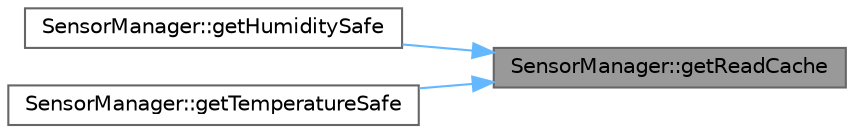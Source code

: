 digraph "SensorManager::getReadCache"
{
 // LATEX_PDF_SIZE
  bgcolor="transparent";
  edge [fontname=Helvetica,fontsize=10,labelfontname=Helvetica,labelfontsize=10];
  node [fontname=Helvetica,fontsize=10,shape=box,height=0.2,width=0.4];
  rankdir="RL";
  Node1 [id="Node000001",label="SensorManager::getReadCache",height=0.2,width=0.4,color="gray40", fillcolor="grey60", style="filled", fontcolor="black",tooltip="Get the buffer for safe reading by other threads."];
  Node1 -> Node2 [id="edge1_Node000001_Node000002",dir="back",color="steelblue1",style="solid",tooltip=" "];
  Node2 [id="Node000002",label="SensorManager::getHumiditySafe",height=0.2,width=0.4,color="grey40", fillcolor="white", style="filled",URL="$class_sensor_manager.html#ab0aa3804f2f8f7667068f7ed74d7d8fa",tooltip="Get humidity reading in a thread-safe manner."];
  Node1 -> Node3 [id="edge2_Node000001_Node000003",dir="back",color="steelblue1",style="solid",tooltip=" "];
  Node3 [id="Node000003",label="SensorManager::getTemperatureSafe",height=0.2,width=0.4,color="grey40", fillcolor="white", style="filled",URL="$class_sensor_manager.html#af98b0e218e6d30c32d10bc5b4246d948",tooltip="Get temperature reading in a thread-safe manner."];
}
